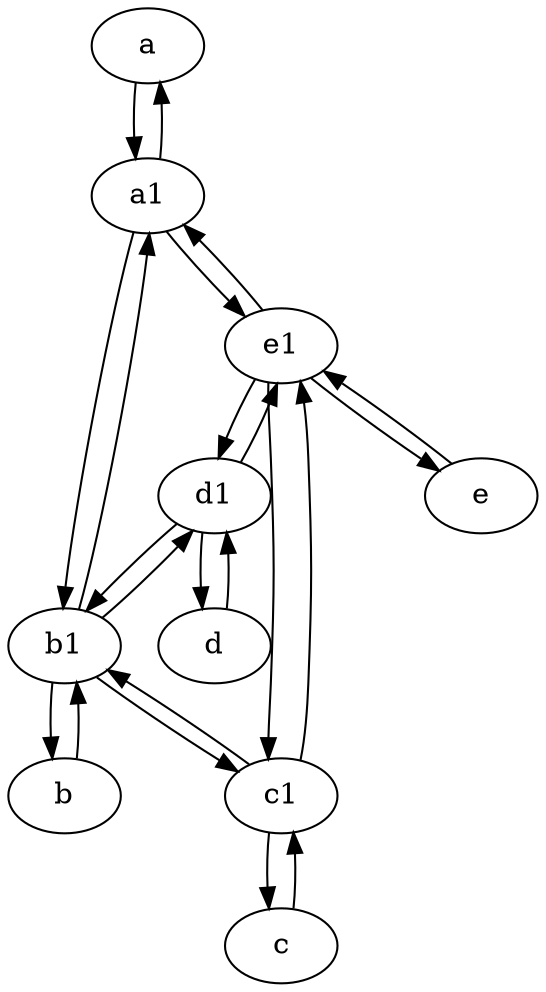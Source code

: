 digraph  {
	a [pos="40,10!"];
	d1 [pos="25,30!"];
	b1 [pos="45,20!"];
	d [pos="20,30!"];
	b [pos="50,20!"];
	c [pos="20,10!"];
	c1 [pos="30,15!"];
	e [pos="30,50!"];
	e1 [pos="25,45!"];
	a1 [pos="40,15!"];
	c1 -> b1;
	a1 -> b1;
	b1 -> a1;
	e -> e1;
	d1 -> d;
	a1 -> a;
	b -> b1;
	b1 -> d1;
	e1 -> e;
	b1 -> b;
	c1 -> c;
	d1 -> b1;
	d1 -> e1;
	d -> d1;
	c -> c1;
	e1 -> c1;
	e1 -> d1;
	a -> a1;
	e1 -> a1;
	b1 -> c1;
	a1 -> e1;
	c1 -> e1;

	}